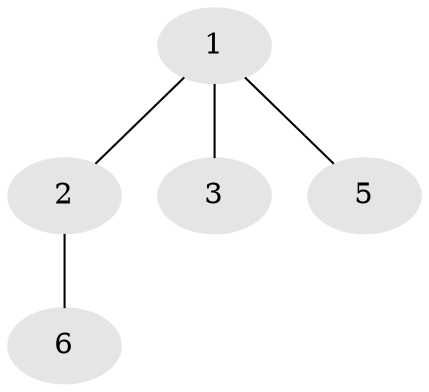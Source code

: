 // Generated by graph-tools (version 1.1) at 2025/46/02/15/25 05:46:28]
// undirected, 5 vertices, 4 edges
graph export_dot {
graph [start="1"]
  node [color=gray90,style=filled];
  1;
  2 [super="+4+7+8+16"];
  3 [super="+10+12+18"];
  5 [super="+15+19"];
  6 [super="+9+13"];
  1 -- 2;
  1 -- 3;
  1 -- 5;
  2 -- 6;
}
